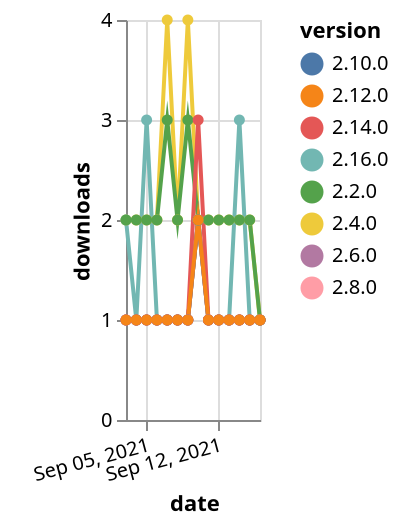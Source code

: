 {"$schema": "https://vega.github.io/schema/vega-lite/v5.json", "description": "A simple bar chart with embedded data.", "data": {"values": [{"date": "2021-09-03", "total": 2513, "delta": 2, "version": "2.4.0"}, {"date": "2021-09-04", "total": 2515, "delta": 2, "version": "2.4.0"}, {"date": "2021-09-05", "total": 2517, "delta": 2, "version": "2.4.0"}, {"date": "2021-09-06", "total": 2519, "delta": 2, "version": "2.4.0"}, {"date": "2021-09-07", "total": 2523, "delta": 4, "version": "2.4.0"}, {"date": "2021-09-08", "total": 2525, "delta": 2, "version": "2.4.0"}, {"date": "2021-09-09", "total": 2529, "delta": 4, "version": "2.4.0"}, {"date": "2021-09-10", "total": 2531, "delta": 2, "version": "2.4.0"}, {"date": "2021-09-11", "total": 2533, "delta": 2, "version": "2.4.0"}, {"date": "2021-09-12", "total": 2535, "delta": 2, "version": "2.4.0"}, {"date": "2021-09-13", "total": 2537, "delta": 2, "version": "2.4.0"}, {"date": "2021-09-14", "total": 2539, "delta": 2, "version": "2.4.0"}, {"date": "2021-09-15", "total": 2541, "delta": 2, "version": "2.4.0"}, {"date": "2021-09-16", "total": 2542, "delta": 1, "version": "2.4.0"}, {"date": "2021-09-03", "total": 130, "delta": 2, "version": "2.16.0"}, {"date": "2021-09-04", "total": 131, "delta": 1, "version": "2.16.0"}, {"date": "2021-09-05", "total": 134, "delta": 3, "version": "2.16.0"}, {"date": "2021-09-06", "total": 135, "delta": 1, "version": "2.16.0"}, {"date": "2021-09-07", "total": 136, "delta": 1, "version": "2.16.0"}, {"date": "2021-09-08", "total": 137, "delta": 1, "version": "2.16.0"}, {"date": "2021-09-09", "total": 138, "delta": 1, "version": "2.16.0"}, {"date": "2021-09-10", "total": 140, "delta": 2, "version": "2.16.0"}, {"date": "2021-09-11", "total": 141, "delta": 1, "version": "2.16.0"}, {"date": "2021-09-12", "total": 142, "delta": 1, "version": "2.16.0"}, {"date": "2021-09-13", "total": 143, "delta": 1, "version": "2.16.0"}, {"date": "2021-09-14", "total": 146, "delta": 3, "version": "2.16.0"}, {"date": "2021-09-15", "total": 147, "delta": 1, "version": "2.16.0"}, {"date": "2021-09-16", "total": 148, "delta": 1, "version": "2.16.0"}, {"date": "2021-09-03", "total": 202, "delta": 1, "version": "2.8.0"}, {"date": "2021-09-04", "total": 203, "delta": 1, "version": "2.8.0"}, {"date": "2021-09-05", "total": 204, "delta": 1, "version": "2.8.0"}, {"date": "2021-09-06", "total": 205, "delta": 1, "version": "2.8.0"}, {"date": "2021-09-07", "total": 206, "delta": 1, "version": "2.8.0"}, {"date": "2021-09-08", "total": 207, "delta": 1, "version": "2.8.0"}, {"date": "2021-09-09", "total": 208, "delta": 1, "version": "2.8.0"}, {"date": "2021-09-10", "total": 210, "delta": 2, "version": "2.8.0"}, {"date": "2021-09-11", "total": 211, "delta": 1, "version": "2.8.0"}, {"date": "2021-09-12", "total": 212, "delta": 1, "version": "2.8.0"}, {"date": "2021-09-13", "total": 213, "delta": 1, "version": "2.8.0"}, {"date": "2021-09-14", "total": 214, "delta": 1, "version": "2.8.0"}, {"date": "2021-09-15", "total": 215, "delta": 1, "version": "2.8.0"}, {"date": "2021-09-16", "total": 216, "delta": 1, "version": "2.8.0"}, {"date": "2021-09-03", "total": 252, "delta": 1, "version": "2.6.0"}, {"date": "2021-09-04", "total": 253, "delta": 1, "version": "2.6.0"}, {"date": "2021-09-05", "total": 254, "delta": 1, "version": "2.6.0"}, {"date": "2021-09-06", "total": 255, "delta": 1, "version": "2.6.0"}, {"date": "2021-09-07", "total": 256, "delta": 1, "version": "2.6.0"}, {"date": "2021-09-08", "total": 257, "delta": 1, "version": "2.6.0"}, {"date": "2021-09-09", "total": 258, "delta": 1, "version": "2.6.0"}, {"date": "2021-09-10", "total": 260, "delta": 2, "version": "2.6.0"}, {"date": "2021-09-11", "total": 261, "delta": 1, "version": "2.6.0"}, {"date": "2021-09-12", "total": 262, "delta": 1, "version": "2.6.0"}, {"date": "2021-09-13", "total": 263, "delta": 1, "version": "2.6.0"}, {"date": "2021-09-14", "total": 264, "delta": 1, "version": "2.6.0"}, {"date": "2021-09-15", "total": 265, "delta": 1, "version": "2.6.0"}, {"date": "2021-09-16", "total": 266, "delta": 1, "version": "2.6.0"}, {"date": "2021-09-03", "total": 199, "delta": 1, "version": "2.10.0"}, {"date": "2021-09-04", "total": 200, "delta": 1, "version": "2.10.0"}, {"date": "2021-09-05", "total": 201, "delta": 1, "version": "2.10.0"}, {"date": "2021-09-06", "total": 202, "delta": 1, "version": "2.10.0"}, {"date": "2021-09-07", "total": 203, "delta": 1, "version": "2.10.0"}, {"date": "2021-09-08", "total": 204, "delta": 1, "version": "2.10.0"}, {"date": "2021-09-09", "total": 205, "delta": 1, "version": "2.10.0"}, {"date": "2021-09-10", "total": 207, "delta": 2, "version": "2.10.0"}, {"date": "2021-09-11", "total": 208, "delta": 1, "version": "2.10.0"}, {"date": "2021-09-12", "total": 209, "delta": 1, "version": "2.10.0"}, {"date": "2021-09-13", "total": 210, "delta": 1, "version": "2.10.0"}, {"date": "2021-09-14", "total": 211, "delta": 1, "version": "2.10.0"}, {"date": "2021-09-15", "total": 212, "delta": 1, "version": "2.10.0"}, {"date": "2021-09-16", "total": 213, "delta": 1, "version": "2.10.0"}, {"date": "2021-09-03", "total": 2622, "delta": 2, "version": "2.2.0"}, {"date": "2021-09-04", "total": 2624, "delta": 2, "version": "2.2.0"}, {"date": "2021-09-05", "total": 2626, "delta": 2, "version": "2.2.0"}, {"date": "2021-09-06", "total": 2628, "delta": 2, "version": "2.2.0"}, {"date": "2021-09-07", "total": 2631, "delta": 3, "version": "2.2.0"}, {"date": "2021-09-08", "total": 2633, "delta": 2, "version": "2.2.0"}, {"date": "2021-09-09", "total": 2636, "delta": 3, "version": "2.2.0"}, {"date": "2021-09-10", "total": 2638, "delta": 2, "version": "2.2.0"}, {"date": "2021-09-11", "total": 2640, "delta": 2, "version": "2.2.0"}, {"date": "2021-09-12", "total": 2642, "delta": 2, "version": "2.2.0"}, {"date": "2021-09-13", "total": 2644, "delta": 2, "version": "2.2.0"}, {"date": "2021-09-14", "total": 2646, "delta": 2, "version": "2.2.0"}, {"date": "2021-09-15", "total": 2648, "delta": 2, "version": "2.2.0"}, {"date": "2021-09-16", "total": 2649, "delta": 1, "version": "2.2.0"}, {"date": "2021-09-03", "total": 207, "delta": 1, "version": "2.14.0"}, {"date": "2021-09-04", "total": 208, "delta": 1, "version": "2.14.0"}, {"date": "2021-09-05", "total": 209, "delta": 1, "version": "2.14.0"}, {"date": "2021-09-06", "total": 210, "delta": 1, "version": "2.14.0"}, {"date": "2021-09-07", "total": 211, "delta": 1, "version": "2.14.0"}, {"date": "2021-09-08", "total": 212, "delta": 1, "version": "2.14.0"}, {"date": "2021-09-09", "total": 213, "delta": 1, "version": "2.14.0"}, {"date": "2021-09-10", "total": 216, "delta": 3, "version": "2.14.0"}, {"date": "2021-09-11", "total": 217, "delta": 1, "version": "2.14.0"}, {"date": "2021-09-12", "total": 218, "delta": 1, "version": "2.14.0"}, {"date": "2021-09-13", "total": 219, "delta": 1, "version": "2.14.0"}, {"date": "2021-09-14", "total": 220, "delta": 1, "version": "2.14.0"}, {"date": "2021-09-15", "total": 221, "delta": 1, "version": "2.14.0"}, {"date": "2021-09-16", "total": 222, "delta": 1, "version": "2.14.0"}, {"date": "2021-09-03", "total": 173, "delta": 1, "version": "2.12.0"}, {"date": "2021-09-04", "total": 174, "delta": 1, "version": "2.12.0"}, {"date": "2021-09-05", "total": 175, "delta": 1, "version": "2.12.0"}, {"date": "2021-09-06", "total": 176, "delta": 1, "version": "2.12.0"}, {"date": "2021-09-07", "total": 177, "delta": 1, "version": "2.12.0"}, {"date": "2021-09-08", "total": 178, "delta": 1, "version": "2.12.0"}, {"date": "2021-09-09", "total": 179, "delta": 1, "version": "2.12.0"}, {"date": "2021-09-10", "total": 181, "delta": 2, "version": "2.12.0"}, {"date": "2021-09-11", "total": 182, "delta": 1, "version": "2.12.0"}, {"date": "2021-09-12", "total": 183, "delta": 1, "version": "2.12.0"}, {"date": "2021-09-13", "total": 184, "delta": 1, "version": "2.12.0"}, {"date": "2021-09-14", "total": 185, "delta": 1, "version": "2.12.0"}, {"date": "2021-09-15", "total": 186, "delta": 1, "version": "2.12.0"}, {"date": "2021-09-16", "total": 187, "delta": 1, "version": "2.12.0"}]}, "width": "container", "mark": {"type": "line", "point": {"filled": true}}, "encoding": {"x": {"field": "date", "type": "temporal", "timeUnit": "yearmonthdate", "title": "date", "axis": {"labelAngle": -15}}, "y": {"field": "delta", "type": "quantitative", "title": "downloads"}, "color": {"field": "version", "type": "nominal"}, "tooltip": {"field": "delta"}}}